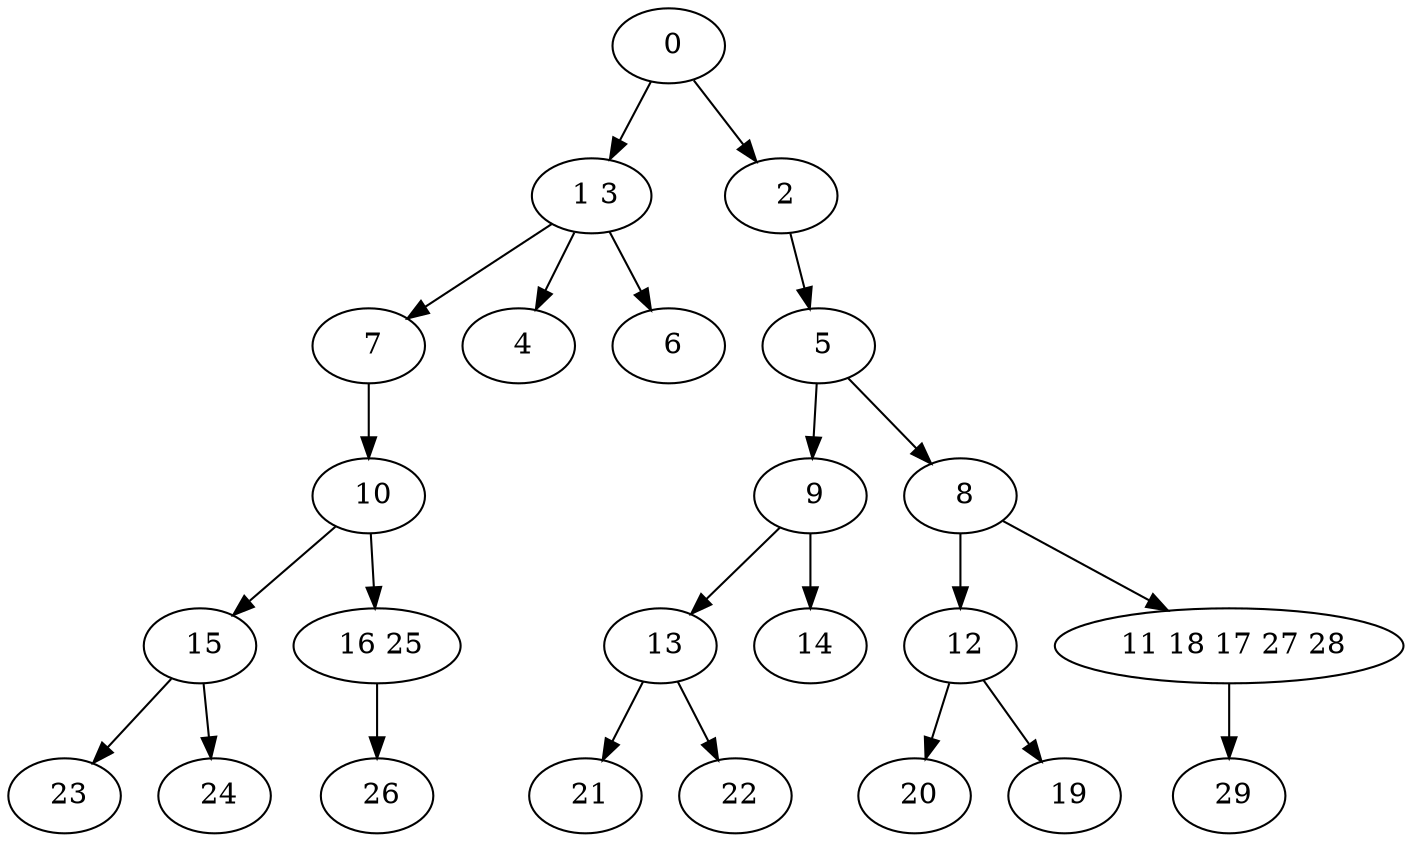 digraph mytree {
" 0" -> " 1 3";
" 0" -> " 2";
" 1 3" -> " 7";
" 1 3" -> " 4";
" 1 3" -> " 6";
" 5" -> " 9";
" 5" -> " 8";
" 2" -> " 5";
" 9" -> " 13";
" 9" -> " 14";
" 13" -> " 21";
" 13" -> " 22";
" 8" -> " 12";
" 8" -> " 11 18 17 27 28";
" 12" -> " 20";
" 12" -> " 19";
" 7" -> " 10";
" 10" -> " 15";
" 10" -> " 16 25";
" 15" -> " 23";
" 15" -> " 24";
" 16 25" -> " 26";
" 23";
" 24";
" 26";
" 11 18 17 27 28" -> " 29";
" 29";
" 14";
" 21";
" 22";
" 20";
" 4";
" 6";
" 19";
}
